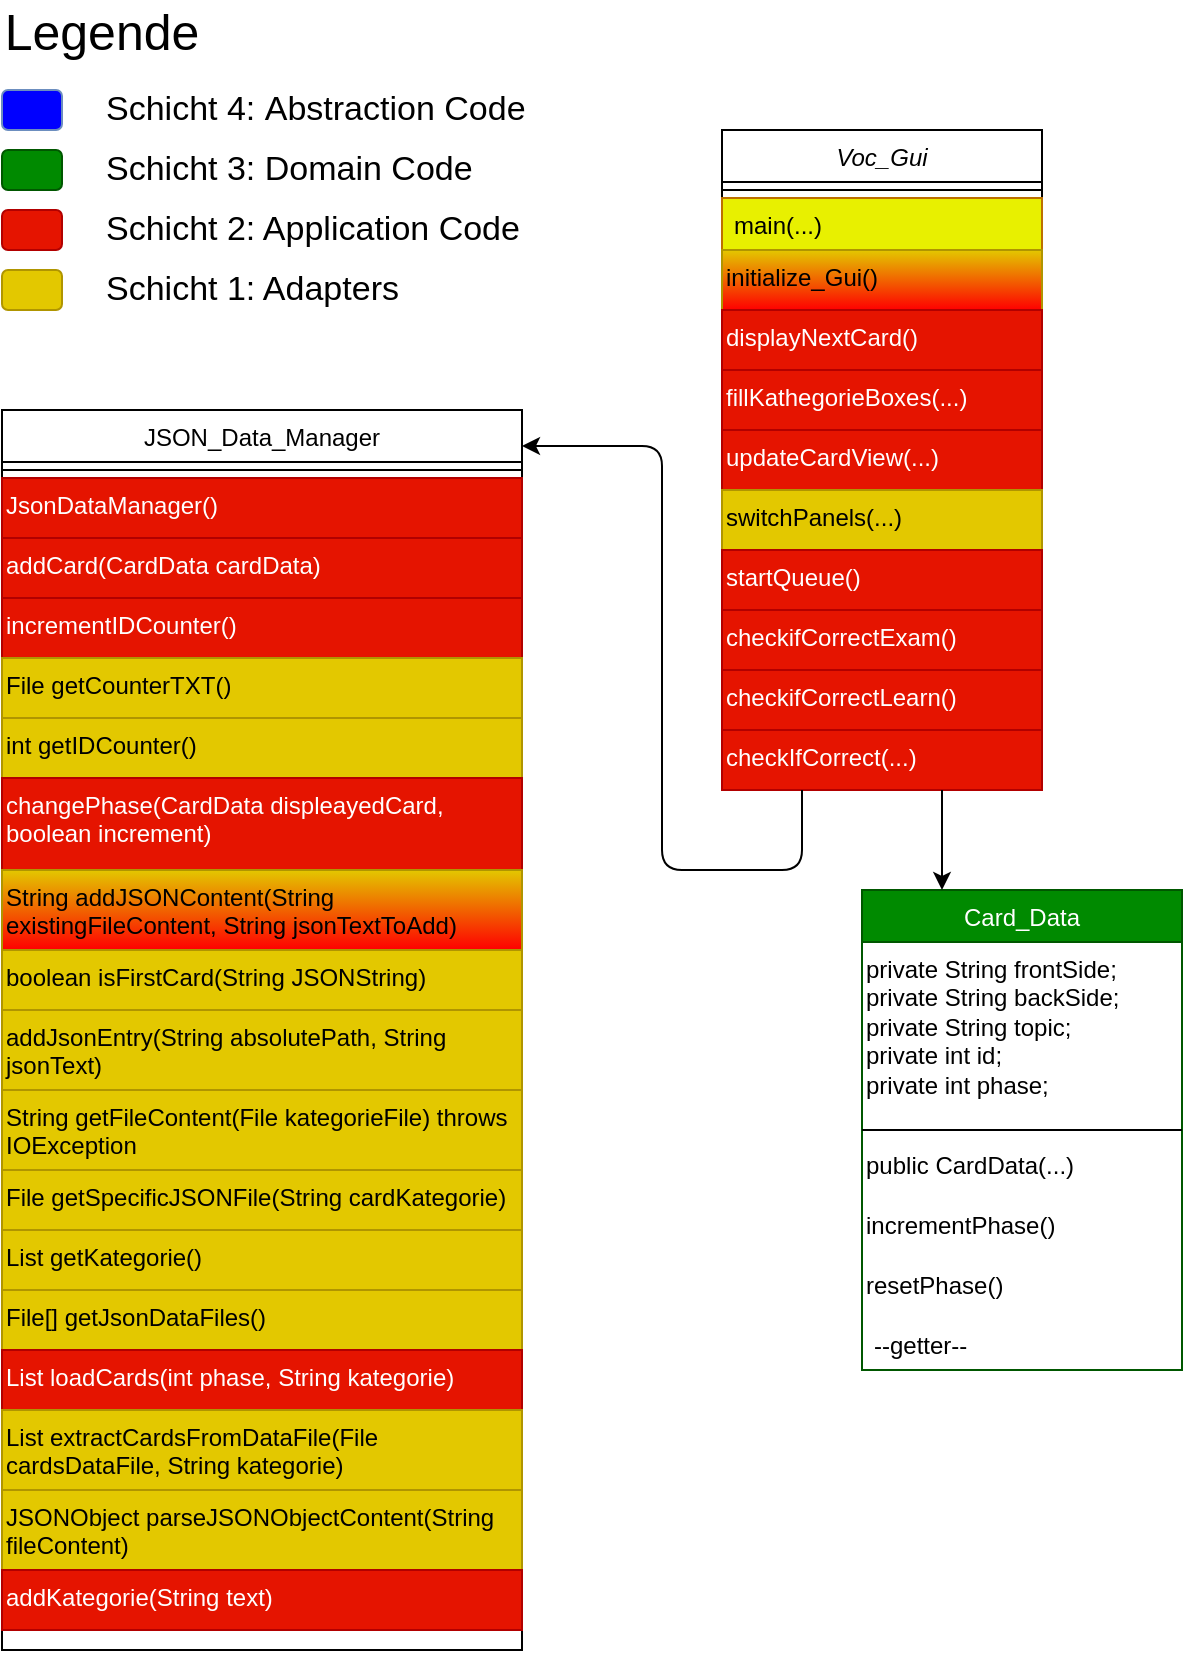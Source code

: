 <mxfile version="14.6.13" type="device"><diagram id="C5RBs43oDa-KdzZeNtuy" name="Page-1"><mxGraphModel dx="1678" dy="936" grid="1" gridSize="10" guides="1" tooltips="1" connect="1" arrows="1" fold="1" page="1" pageScale="1" pageWidth="827" pageHeight="1169" math="0" shadow="0"><root><mxCell id="WIyWlLk6GJQsqaUBKTNV-0"/><mxCell id="WIyWlLk6GJQsqaUBKTNV-1" parent="WIyWlLk6GJQsqaUBKTNV-0"/><mxCell id="zkfFHV4jXpPFQw0GAbJ--0" value="Voc_Gui" style="swimlane;fontStyle=2;align=center;verticalAlign=top;childLayout=stackLayout;horizontal=1;startSize=26;horizontalStack=0;resizeParent=1;resizeLast=0;collapsible=1;marginBottom=0;rounded=0;shadow=0;strokeWidth=1;" parent="WIyWlLk6GJQsqaUBKTNV-1" vertex="1"><mxGeometry x="500" y="90" width="160" height="330" as="geometry"><mxRectangle x="230" y="140" width="160" height="26" as="alternateBounds"/></mxGeometry></mxCell><mxCell id="zkfFHV4jXpPFQw0GAbJ--4" value="" style="line;html=1;strokeWidth=1;align=left;verticalAlign=middle;spacingTop=-1;spacingLeft=3;spacingRight=3;rotatable=0;labelPosition=right;points=[];portConstraint=eastwest;" parent="zkfFHV4jXpPFQw0GAbJ--0" vertex="1"><mxGeometry y="26" width="160" height="8" as="geometry"/></mxCell><mxCell id="um7c3HW62knuDCGQzn-V-4" value="main(...)" style="text;strokeColor=#BD7000;align=left;verticalAlign=top;spacingLeft=4;spacingRight=4;overflow=hidden;rotatable=0;points=[[0,0.5],[1,0.5]];portConstraint=eastwest;fontColor=#000000;fillColor=#E8F000;" vertex="1" parent="zkfFHV4jXpPFQw0GAbJ--0"><mxGeometry y="34" width="160" height="26" as="geometry"/></mxCell><mxCell id="um7c3HW62knuDCGQzn-V-5" value="initialize_Gui()" style="text;whiteSpace=wrap;html=1;fillColor=#e3c800;strokeColor=#B09500;fontColor=#000000;gradientColor=#FF0000;" vertex="1" parent="zkfFHV4jXpPFQw0GAbJ--0"><mxGeometry y="60" width="160" height="30" as="geometry"/></mxCell><mxCell id="um7c3HW62knuDCGQzn-V-7" value="displayNextCard()" style="text;whiteSpace=wrap;html=1;fillColor=#e51400;strokeColor=#B20000;fontColor=#ffffff;" vertex="1" parent="zkfFHV4jXpPFQw0GAbJ--0"><mxGeometry y="90" width="160" height="30" as="geometry"/></mxCell><mxCell id="um7c3HW62knuDCGQzn-V-6" value="fillKathegorieBoxes(...)" style="text;whiteSpace=wrap;html=1;fillColor=#e51400;strokeColor=#B20000;fontColor=#ffffff;" vertex="1" parent="zkfFHV4jXpPFQw0GAbJ--0"><mxGeometry y="120" width="160" height="30" as="geometry"/></mxCell><mxCell id="um7c3HW62knuDCGQzn-V-12" value="updateCardView(...)" style="text;whiteSpace=wrap;html=1;fillColor=#e51400;strokeColor=#B20000;fontColor=#ffffff;" vertex="1" parent="zkfFHV4jXpPFQw0GAbJ--0"><mxGeometry y="150" width="160" height="30" as="geometry"/></mxCell><mxCell id="um7c3HW62knuDCGQzn-V-13" value="switchPanels(...)" style="text;whiteSpace=wrap;html=1;fillColor=#e3c800;strokeColor=#B09500;fontColor=#000000;" vertex="1" parent="zkfFHV4jXpPFQw0GAbJ--0"><mxGeometry y="180" width="160" height="30" as="geometry"/></mxCell><mxCell id="um7c3HW62knuDCGQzn-V-11" value="startQueue()" style="text;whiteSpace=wrap;html=1;fillColor=#e51400;strokeColor=#B20000;fontColor=#ffffff;" vertex="1" parent="zkfFHV4jXpPFQw0GAbJ--0"><mxGeometry y="210" width="160" height="30" as="geometry"/></mxCell><mxCell id="um7c3HW62knuDCGQzn-V-9" value="checkifCorrectExam()" style="text;whiteSpace=wrap;html=1;fillColor=#e51400;strokeColor=#B20000;fontColor=#ffffff;" vertex="1" parent="zkfFHV4jXpPFQw0GAbJ--0"><mxGeometry y="240" width="160" height="30" as="geometry"/></mxCell><mxCell id="um7c3HW62knuDCGQzn-V-8" value="checkifCorrectLearn()" style="text;whiteSpace=wrap;html=1;fillColor=#e51400;strokeColor=#B20000;fontColor=#ffffff;" vertex="1" parent="zkfFHV4jXpPFQw0GAbJ--0"><mxGeometry y="270" width="160" height="30" as="geometry"/></mxCell><mxCell id="um7c3HW62knuDCGQzn-V-10" value="checkIfCorrect(...)" style="text;whiteSpace=wrap;html=1;fillColor=#e51400;strokeColor=#B20000;fontColor=#ffffff;" vertex="1" parent="zkfFHV4jXpPFQw0GAbJ--0"><mxGeometry y="300" width="160" height="30" as="geometry"/></mxCell><mxCell id="zkfFHV4jXpPFQw0GAbJ--6" value="JSON_Data_Manager" style="swimlane;fontStyle=0;align=center;verticalAlign=top;childLayout=stackLayout;horizontal=1;startSize=26;horizontalStack=0;resizeParent=1;resizeLast=0;collapsible=1;marginBottom=0;rounded=0;shadow=0;strokeWidth=1;" parent="WIyWlLk6GJQsqaUBKTNV-1" vertex="1"><mxGeometry x="140" y="230" width="260" height="620" as="geometry"><mxRectangle x="130" y="380" width="160" height="26" as="alternateBounds"/></mxGeometry></mxCell><mxCell id="zkfFHV4jXpPFQw0GAbJ--9" value="" style="line;html=1;strokeWidth=1;align=left;verticalAlign=middle;spacingTop=-1;spacingLeft=3;spacingRight=3;rotatable=0;labelPosition=right;points=[];portConstraint=eastwest;" parent="zkfFHV4jXpPFQw0GAbJ--6" vertex="1"><mxGeometry y="26" width="260" height="8" as="geometry"/></mxCell><mxCell id="um7c3HW62knuDCGQzn-V-21" value="JsonDataManager()" style="text;whiteSpace=wrap;html=1;fillColor=#e51400;strokeColor=#B20000;fontColor=#ffffff;" vertex="1" parent="zkfFHV4jXpPFQw0GAbJ--6"><mxGeometry y="34" width="260" height="30" as="geometry"/></mxCell><mxCell id="um7c3HW62knuDCGQzn-V-22" value="addCard(CardData cardData)" style="text;whiteSpace=wrap;html=1;fillColor=#e51400;strokeColor=#B20000;fontColor=#ffffff;" vertex="1" parent="zkfFHV4jXpPFQw0GAbJ--6"><mxGeometry y="64" width="260" height="30" as="geometry"/></mxCell><mxCell id="um7c3HW62knuDCGQzn-V-23" value="incrementIDCounter()" style="text;whiteSpace=wrap;html=1;fillColor=#e51400;strokeColor=#B20000;fontColor=#ffffff;" vertex="1" parent="zkfFHV4jXpPFQw0GAbJ--6"><mxGeometry y="94" width="260" height="30" as="geometry"/></mxCell><mxCell id="um7c3HW62knuDCGQzn-V-24" value="File getCounterTXT()" style="text;whiteSpace=wrap;html=1;fillColor=#e3c800;strokeColor=#B09500;fontColor=#000000;" vertex="1" parent="zkfFHV4jXpPFQw0GAbJ--6"><mxGeometry y="124" width="260" height="30" as="geometry"/></mxCell><mxCell id="um7c3HW62knuDCGQzn-V-26" value="int getIDCounter()" style="text;whiteSpace=wrap;html=1;fillColor=#e3c800;strokeColor=#B09500;fontColor=#000000;" vertex="1" parent="zkfFHV4jXpPFQw0GAbJ--6"><mxGeometry y="154" width="260" height="30" as="geometry"/></mxCell><mxCell id="um7c3HW62knuDCGQzn-V-27" value="changePhase(CardData displeayedCard, boolean increment)" style="text;whiteSpace=wrap;html=1;fillColor=#e51400;strokeColor=#B20000;fontColor=#ffffff;" vertex="1" parent="zkfFHV4jXpPFQw0GAbJ--6"><mxGeometry y="184" width="260" height="46" as="geometry"/></mxCell><mxCell id="um7c3HW62knuDCGQzn-V-28" value="String addJSONContent(String existingFileContent, String jsonTextToAdd)" style="text;whiteSpace=wrap;html=1;fillColor=#e3c800;strokeColor=#B09500;fontColor=#000000;gradientColor=#FF0000;" vertex="1" parent="zkfFHV4jXpPFQw0GAbJ--6"><mxGeometry y="230" width="260" height="40" as="geometry"/></mxCell><mxCell id="um7c3HW62knuDCGQzn-V-29" value="boolean isFirstCard(String JSONString)" style="text;whiteSpace=wrap;html=1;fillColor=#e3c800;strokeColor=#B09500;fontColor=#000000;" vertex="1" parent="zkfFHV4jXpPFQw0GAbJ--6"><mxGeometry y="270" width="260" height="30" as="geometry"/></mxCell><mxCell id="um7c3HW62knuDCGQzn-V-30" value="addJsonEntry(String absolutePath, String jsonText)" style="text;whiteSpace=wrap;html=1;fillColor=#e3c800;strokeColor=#B09500;fontColor=#000000;" vertex="1" parent="zkfFHV4jXpPFQw0GAbJ--6"><mxGeometry y="300" width="260" height="40" as="geometry"/></mxCell><mxCell id="um7c3HW62knuDCGQzn-V-31" value="String getFileContent(File kategorieFile) throws IOException" style="text;whiteSpace=wrap;html=1;fillColor=#e3c800;strokeColor=#B09500;fontColor=#000000;" vertex="1" parent="zkfFHV4jXpPFQw0GAbJ--6"><mxGeometry y="340" width="260" height="40" as="geometry"/></mxCell><mxCell id="um7c3HW62knuDCGQzn-V-32" value="File getSpecificJSONFile(String cardKategorie)" style="text;whiteSpace=wrap;html=1;fillColor=#e3c800;strokeColor=#B09500;fontColor=#000000;" vertex="1" parent="zkfFHV4jXpPFQw0GAbJ--6"><mxGeometry y="380" width="260" height="30" as="geometry"/></mxCell><mxCell id="um7c3HW62knuDCGQzn-V-33" value="List&lt;String&gt; getKategorie()" style="text;whiteSpace=wrap;html=1;fillColor=#e3c800;strokeColor=#B09500;fontColor=#000000;" vertex="1" parent="zkfFHV4jXpPFQw0GAbJ--6"><mxGeometry y="410" width="260" height="30" as="geometry"/></mxCell><mxCell id="um7c3HW62knuDCGQzn-V-34" value="File[] getJsonDataFiles()" style="text;whiteSpace=wrap;html=1;fillColor=#e3c800;strokeColor=#B09500;fontColor=#000000;" vertex="1" parent="zkfFHV4jXpPFQw0GAbJ--6"><mxGeometry y="440" width="260" height="30" as="geometry"/></mxCell><mxCell id="um7c3HW62knuDCGQzn-V-35" value="List&lt;CardData&gt; loadCards(int phase, String kategorie)" style="text;whiteSpace=wrap;html=1;fillColor=#e51400;strokeColor=#B20000;fontColor=#ffffff;" vertex="1" parent="zkfFHV4jXpPFQw0GAbJ--6"><mxGeometry y="470" width="260" height="30" as="geometry"/></mxCell><mxCell id="um7c3HW62knuDCGQzn-V-36" value="List&lt;CardData&gt; extractCardsFromDataFile(File cardsDataFile, String kategorie)" style="text;whiteSpace=wrap;html=1;fillColor=#e3c800;strokeColor=#B09500;fontColor=#000000;" vertex="1" parent="zkfFHV4jXpPFQw0GAbJ--6"><mxGeometry y="500" width="260" height="40" as="geometry"/></mxCell><mxCell id="um7c3HW62knuDCGQzn-V-37" value="JSONObject parseJSONObjectContent(String fileContent)" style="text;whiteSpace=wrap;html=1;fillColor=#e3c800;strokeColor=#B09500;fontColor=#000000;" vertex="1" parent="zkfFHV4jXpPFQw0GAbJ--6"><mxGeometry y="540" width="260" height="40" as="geometry"/></mxCell><mxCell id="um7c3HW62knuDCGQzn-V-25" value="addKategorie(String text)" style="text;whiteSpace=wrap;html=1;fillColor=#e51400;strokeColor=#B20000;fontColor=#ffffff;" vertex="1" parent="zkfFHV4jXpPFQw0GAbJ--6"><mxGeometry y="580" width="260" height="30" as="geometry"/></mxCell><mxCell id="zkfFHV4jXpPFQw0GAbJ--17" value="Card_Data" style="swimlane;fontStyle=0;align=center;verticalAlign=top;childLayout=stackLayout;horizontal=1;startSize=26;horizontalStack=0;resizeParent=1;resizeLast=0;collapsible=1;marginBottom=0;rounded=0;shadow=0;strokeWidth=1;fillColor=#008a00;strokeColor=#005700;fontColor=#ffffff;" parent="WIyWlLk6GJQsqaUBKTNV-1" vertex="1"><mxGeometry x="570" y="470" width="160" height="240" as="geometry"><mxRectangle x="550" y="140" width="160" height="26" as="alternateBounds"/></mxGeometry></mxCell><mxCell id="um7c3HW62knuDCGQzn-V-14" value="private String frontSide;&lt;br&gt;private String backSide;&lt;br&gt;private String topic;&lt;br&gt;private int id;&lt;br&gt;private int phase;" style="text;whiteSpace=wrap;html=1;" vertex="1" parent="zkfFHV4jXpPFQw0GAbJ--17"><mxGeometry y="26" width="160" height="90" as="geometry"/></mxCell><mxCell id="zkfFHV4jXpPFQw0GAbJ--23" value="" style="line;html=1;strokeWidth=1;align=left;verticalAlign=middle;spacingTop=-1;spacingLeft=3;spacingRight=3;rotatable=0;labelPosition=right;points=[];portConstraint=eastwest;" parent="zkfFHV4jXpPFQw0GAbJ--17" vertex="1"><mxGeometry y="116" width="160" height="8" as="geometry"/></mxCell><mxCell id="um7c3HW62knuDCGQzn-V-16" value="public CardData(...)" style="text;whiteSpace=wrap;html=1;" vertex="1" parent="zkfFHV4jXpPFQw0GAbJ--17"><mxGeometry y="124" width="160" height="30" as="geometry"/></mxCell><mxCell id="um7c3HW62knuDCGQzn-V-17" value="incrementPhase()" style="text;whiteSpace=wrap;html=1;" vertex="1" parent="zkfFHV4jXpPFQw0GAbJ--17"><mxGeometry y="154" width="160" height="30" as="geometry"/></mxCell><mxCell id="um7c3HW62knuDCGQzn-V-18" value="resetPhase()" style="text;whiteSpace=wrap;html=1;" vertex="1" parent="zkfFHV4jXpPFQw0GAbJ--17"><mxGeometry y="184" width="160" height="30" as="geometry"/></mxCell><mxCell id="um7c3HW62knuDCGQzn-V-15" value="--getter--" style="text;strokeColor=none;fillColor=none;align=left;verticalAlign=top;spacingLeft=4;spacingRight=4;overflow=hidden;rotatable=0;points=[[0,0.5],[1,0.5]];portConstraint=eastwest;" vertex="1" parent="zkfFHV4jXpPFQw0GAbJ--17"><mxGeometry y="214" width="160" height="26" as="geometry"/></mxCell><mxCell id="um7c3HW62knuDCGQzn-V-2" value="" style="endArrow=classic;html=1;entryX=0.25;entryY=0;entryDx=0;entryDy=0;" edge="1" parent="WIyWlLk6GJQsqaUBKTNV-1" target="zkfFHV4jXpPFQw0GAbJ--17"><mxGeometry width="50" height="50" relative="1" as="geometry"><mxPoint x="610" y="420" as="sourcePoint"/><mxPoint x="440" y="450" as="targetPoint"/><Array as="points"/></mxGeometry></mxCell><mxCell id="um7c3HW62knuDCGQzn-V-3" value="" style="endArrow=classic;html=1;exitX=0.25;exitY=1;exitDx=0;exitDy=0;entryX=1;entryY=0.029;entryDx=0;entryDy=0;entryPerimeter=0;" edge="1" parent="WIyWlLk6GJQsqaUBKTNV-1" source="zkfFHV4jXpPFQw0GAbJ--0" target="zkfFHV4jXpPFQw0GAbJ--6"><mxGeometry width="50" height="50" relative="1" as="geometry"><mxPoint x="390" y="500" as="sourcePoint"/><mxPoint x="440" y="450" as="targetPoint"/><Array as="points"><mxPoint x="540" y="460"/><mxPoint x="470" y="460"/><mxPoint x="470" y="248"/></Array></mxGeometry></mxCell><mxCell id="um7c3HW62knuDCGQzn-V-44" value="Legende" style="text;html=1;strokeColor=none;fillColor=none;align=center;verticalAlign=middle;whiteSpace=wrap;rounded=0;fontSize=25;" vertex="1" parent="WIyWlLk6GJQsqaUBKTNV-1"><mxGeometry x="170" y="30" width="40" height="20" as="geometry"/></mxCell><mxCell id="um7c3HW62knuDCGQzn-V-45" value="" style="rounded=1;whiteSpace=wrap;html=1;fontSize=25;strokeColor=#6c8ebf;fillColor=#0000FF;" vertex="1" parent="WIyWlLk6GJQsqaUBKTNV-1"><mxGeometry x="140" y="70" width="30" height="20" as="geometry"/></mxCell><mxCell id="um7c3HW62knuDCGQzn-V-46" value="" style="rounded=1;whiteSpace=wrap;html=1;fontSize=25;fillColor=#008a00;strokeColor=#005700;fontColor=#ffffff;" vertex="1" parent="WIyWlLk6GJQsqaUBKTNV-1"><mxGeometry x="140" y="100" width="30" height="20" as="geometry"/></mxCell><mxCell id="um7c3HW62knuDCGQzn-V-47" value="" style="rounded=1;whiteSpace=wrap;html=1;fontSize=25;fillColor=#e51400;strokeColor=#B20000;fontColor=#ffffff;" vertex="1" parent="WIyWlLk6GJQsqaUBKTNV-1"><mxGeometry x="140" y="130" width="30" height="20" as="geometry"/></mxCell><mxCell id="um7c3HW62knuDCGQzn-V-48" value="" style="rounded=1;whiteSpace=wrap;html=1;fontSize=25;fillColor=#e3c800;strokeColor=#B09500;fontColor=#000000;" vertex="1" parent="WIyWlLk6GJQsqaUBKTNV-1"><mxGeometry x="140" y="160" width="30" height="20" as="geometry"/></mxCell><mxCell id="um7c3HW62knuDCGQzn-V-49" value="&lt;span style=&quot;left: 208.347px; top: 133.873px; font-size: 17px; font-family: sans-serif; transform: scaleX(1.0);&quot; dir=&quot;ltr&quot;&gt;Schicht 4: &lt;/span&gt;&lt;span style=&quot;left: 551.338px; top: 133.873px; font-family: sans-serif; transform: scaleX(1.0); font-size: 17px;&quot; dir=&quot;ltr&quot;&gt;Abstraction Code&lt;/span&gt;" style="text;html=1;strokeColor=none;fillColor=none;align=left;verticalAlign=middle;whiteSpace=wrap;rounded=0;fontSize=17;" vertex="1" parent="WIyWlLk6GJQsqaUBKTNV-1"><mxGeometry x="190" y="70" width="220" height="20" as="geometry"/></mxCell><mxCell id="um7c3HW62knuDCGQzn-V-50" value="&lt;span style=&quot;left: 265.512px ; top: 133.873px ; font-size: 17px ; font-family: sans-serif ; transform: scalex(1.0)&quot; dir=&quot;ltr&quot;&gt;Schicht 3: Domain Code&lt;/span&gt;" style="text;html=1;strokeColor=none;fillColor=none;align=left;verticalAlign=middle;whiteSpace=wrap;rounded=0;fontSize=17;" vertex="1" parent="WIyWlLk6GJQsqaUBKTNV-1"><mxGeometry x="190" y="100" width="190" height="20" as="geometry"/></mxCell><mxCell id="um7c3HW62knuDCGQzn-V-51" value="&lt;div&gt;&lt;span style=&quot;left: 214.347px ; top: 133.873px ; font-size: 17px ; font-family: sans-serif ; transform: scalex(0.996)&quot; dir=&quot;ltr&quot;&gt;Schicht 2: Application Code&lt;/span&gt;&lt;/div&gt;" style="text;html=1;strokeColor=none;fillColor=none;align=left;verticalAlign=middle;whiteSpace=wrap;rounded=0;fontSize=17;" vertex="1" parent="WIyWlLk6GJQsqaUBKTNV-1"><mxGeometry x="190" y="130" width="220" height="20" as="geometry"/></mxCell><mxCell id="um7c3HW62knuDCGQzn-V-52" value="&lt;span style=&quot;left: 345.023px ; top: 133.873px ; font-size: 17px ; font-family: sans-serif ; transform: scalex(0.994)&quot; dir=&quot;ltr&quot;&gt;Schicht 1: Adapters&lt;/span&gt;" style="text;html=1;strokeColor=none;fillColor=none;align=left;verticalAlign=middle;whiteSpace=wrap;rounded=0;fontSize=17;" vertex="1" parent="WIyWlLk6GJQsqaUBKTNV-1"><mxGeometry x="190" y="160" width="220" height="20" as="geometry"/></mxCell></root></mxGraphModel></diagram></mxfile>